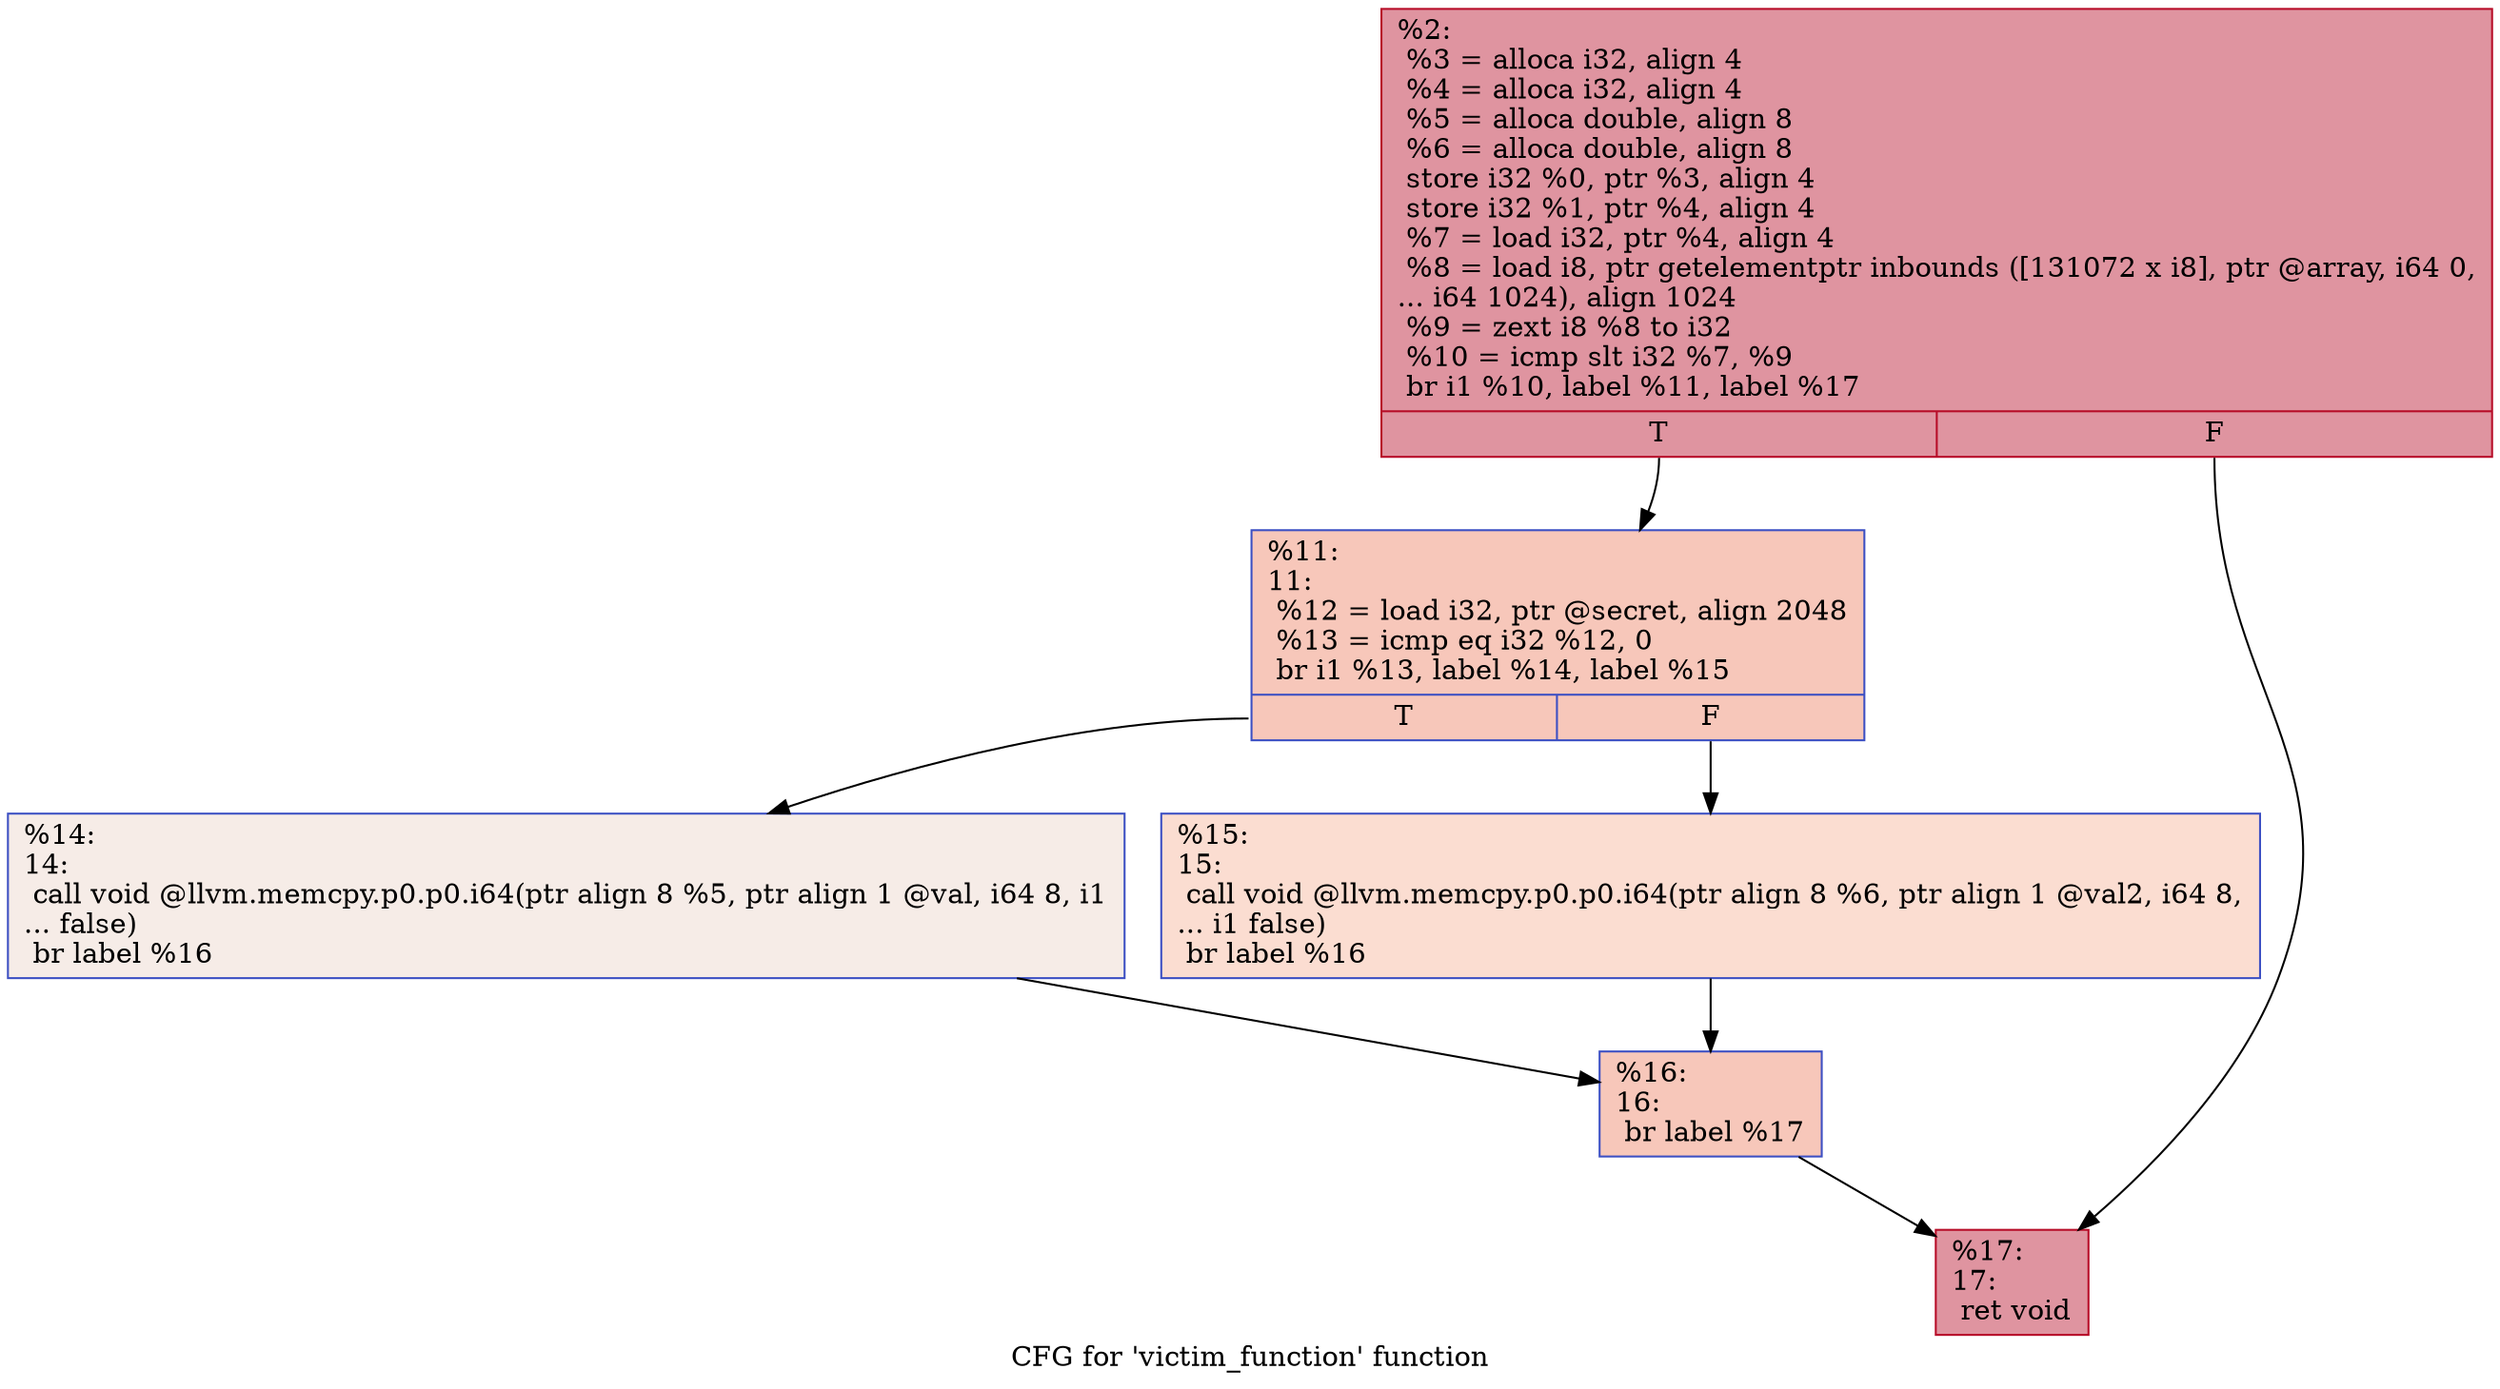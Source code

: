 digraph "CFG for 'victim_function' function" {
	label="CFG for 'victim_function' function";

	Node0x12de37260 [shape=record,color="#b70d28ff", style=filled, fillcolor="#b70d2870",label="{%2:\l  %3 = alloca i32, align 4\l  %4 = alloca i32, align 4\l  %5 = alloca double, align 8\l  %6 = alloca double, align 8\l  store i32 %0, ptr %3, align 4\l  store i32 %1, ptr %4, align 4\l  %7 = load i32, ptr %4, align 4\l  %8 = load i8, ptr getelementptr inbounds ([131072 x i8], ptr @array, i64 0,\l... i64 1024), align 1024\l  %9 = zext i8 %8 to i32\l  %10 = icmp slt i32 %7, %9\l  br i1 %10, label %11, label %17\l|{<s0>T|<s1>F}}"];
	Node0x12de37260:s0 -> Node0x12de37990;
	Node0x12de37260:s1 -> Node0x12de380d0;
	Node0x12de37990 [shape=record,color="#3d50c3ff", style=filled, fillcolor="#ec7f6370",label="{%11:\l11:                                               \l  %12 = load i32, ptr @secret, align 2048\l  %13 = icmp eq i32 %12, 0\l  br i1 %13, label %14, label %15\l|{<s0>T|<s1>F}}"];
	Node0x12de37990:s0 -> Node0x12de38090;
	Node0x12de37990:s1 -> Node0x12de38340;
	Node0x12de38090 [shape=record,color="#3d50c3ff", style=filled, fillcolor="#ead5c970",label="{%14:\l14:                                               \l  call void @llvm.memcpy.p0.p0.i64(ptr align 8 %5, ptr align 1 @val, i64 8, i1\l... false)\l  br label %16\l}"];
	Node0x12de38090 -> Node0x12df04c30;
	Node0x12de38340 [shape=record,color="#3d50c3ff", style=filled, fillcolor="#f7b39670",label="{%15:\l15:                                               \l  call void @llvm.memcpy.p0.p0.i64(ptr align 8 %6, ptr align 1 @val2, i64 8,\l... i1 false)\l  br label %16\l}"];
	Node0x12de38340 -> Node0x12df04c30;
	Node0x12df04c30 [shape=record,color="#3d50c3ff", style=filled, fillcolor="#ec7f6370",label="{%16:\l16:                                               \l  br label %17\l}"];
	Node0x12df04c30 -> Node0x12de380d0;
	Node0x12de380d0 [shape=record,color="#b70d28ff", style=filled, fillcolor="#b70d2870",label="{%17:\l17:                                               \l  ret void\l}"];
}
